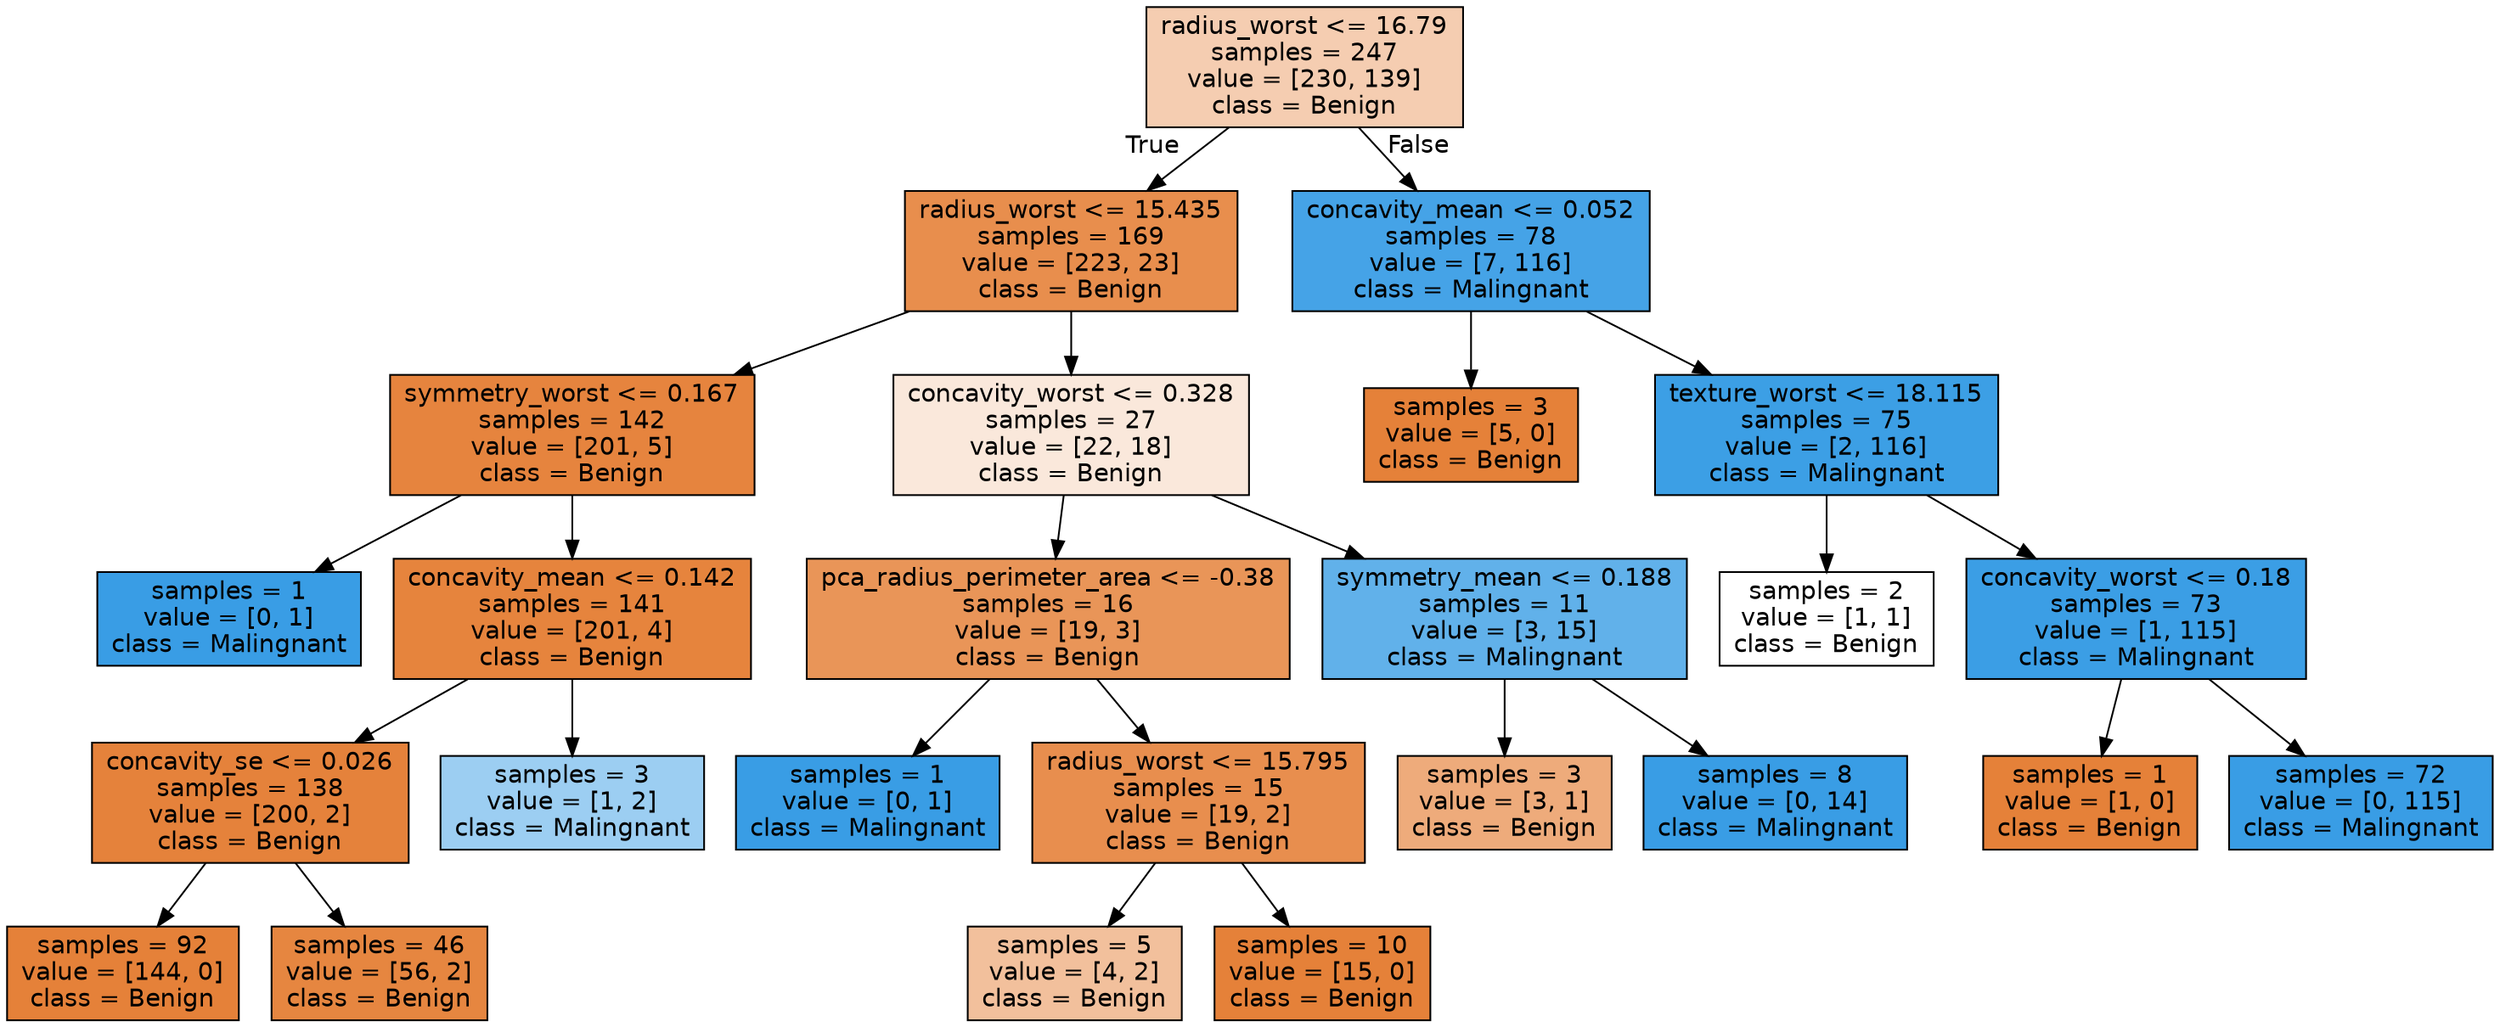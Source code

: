 digraph Tree {
node [shape=box, style="filled", color="black", fontname="helvetica"] ;
edge [fontname="helvetica"] ;
0 [label="radius_worst <= 16.79\nsamples = 247\nvalue = [230, 139]\nclass = Benign", fillcolor="#f5cdb1"] ;
1 [label="radius_worst <= 15.435\nsamples = 169\nvalue = [223, 23]\nclass = Benign", fillcolor="#e88e4d"] ;
0 -> 1 [labeldistance=2.5, labelangle=45, headlabel="True"] ;
2 [label="symmetry_worst <= 0.167\nsamples = 142\nvalue = [201, 5]\nclass = Benign", fillcolor="#e6843e"] ;
1 -> 2 ;
3 [label="samples = 1\nvalue = [0, 1]\nclass = Malingnant", fillcolor="#399de5"] ;
2 -> 3 ;
4 [label="concavity_mean <= 0.142\nsamples = 141\nvalue = [201, 4]\nclass = Benign", fillcolor="#e6843d"] ;
2 -> 4 ;
5 [label="concavity_se <= 0.026\nsamples = 138\nvalue = [200, 2]\nclass = Benign", fillcolor="#e5823b"] ;
4 -> 5 ;
6 [label="samples = 92\nvalue = [144, 0]\nclass = Benign", fillcolor="#e58139"] ;
5 -> 6 ;
7 [label="samples = 46\nvalue = [56, 2]\nclass = Benign", fillcolor="#e68640"] ;
5 -> 7 ;
8 [label="samples = 3\nvalue = [1, 2]\nclass = Malingnant", fillcolor="#9ccef2"] ;
4 -> 8 ;
9 [label="concavity_worst <= 0.328\nsamples = 27\nvalue = [22, 18]\nclass = Benign", fillcolor="#fae8db"] ;
1 -> 9 ;
10 [label="pca_radius_perimeter_area <= -0.38\nsamples = 16\nvalue = [19, 3]\nclass = Benign", fillcolor="#e99558"] ;
9 -> 10 ;
11 [label="samples = 1\nvalue = [0, 1]\nclass = Malingnant", fillcolor="#399de5"] ;
10 -> 11 ;
12 [label="radius_worst <= 15.795\nsamples = 15\nvalue = [19, 2]\nclass = Benign", fillcolor="#e88e4e"] ;
10 -> 12 ;
13 [label="samples = 5\nvalue = [4, 2]\nclass = Benign", fillcolor="#f2c09c"] ;
12 -> 13 ;
14 [label="samples = 10\nvalue = [15, 0]\nclass = Benign", fillcolor="#e58139"] ;
12 -> 14 ;
15 [label="symmetry_mean <= 0.188\nsamples = 11\nvalue = [3, 15]\nclass = Malingnant", fillcolor="#61b1ea"] ;
9 -> 15 ;
16 [label="samples = 3\nvalue = [3, 1]\nclass = Benign", fillcolor="#eeab7b"] ;
15 -> 16 ;
17 [label="samples = 8\nvalue = [0, 14]\nclass = Malingnant", fillcolor="#399de5"] ;
15 -> 17 ;
18 [label="concavity_mean <= 0.052\nsamples = 78\nvalue = [7, 116]\nclass = Malingnant", fillcolor="#45a3e7"] ;
0 -> 18 [labeldistance=2.5, labelangle=-45, headlabel="False"] ;
19 [label="samples = 3\nvalue = [5, 0]\nclass = Benign", fillcolor="#e58139"] ;
18 -> 19 ;
20 [label="texture_worst <= 18.115\nsamples = 75\nvalue = [2, 116]\nclass = Malingnant", fillcolor="#3c9fe5"] ;
18 -> 20 ;
21 [label="samples = 2\nvalue = [1, 1]\nclass = Benign", fillcolor="#ffffff"] ;
20 -> 21 ;
22 [label="concavity_worst <= 0.18\nsamples = 73\nvalue = [1, 115]\nclass = Malingnant", fillcolor="#3b9ee5"] ;
20 -> 22 ;
23 [label="samples = 1\nvalue = [1, 0]\nclass = Benign", fillcolor="#e58139"] ;
22 -> 23 ;
24 [label="samples = 72\nvalue = [0, 115]\nclass = Malingnant", fillcolor="#399de5"] ;
22 -> 24 ;
}